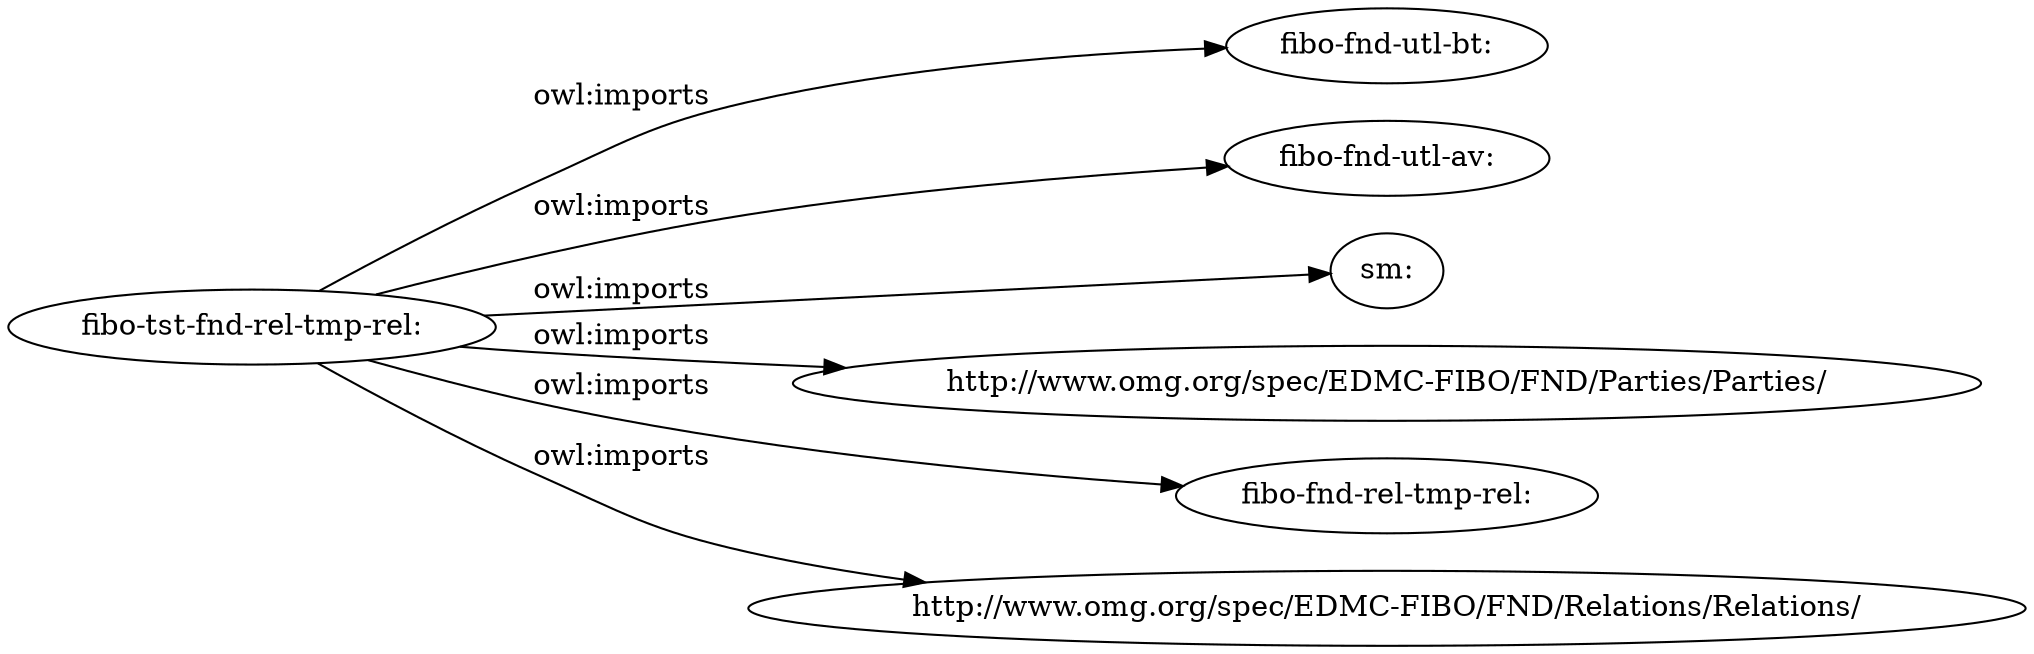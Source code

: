digraph ar2dtool_diagram { 
rankdir=LR;
size="1501"
	"fibo-tst-fnd-rel-tmp-rel:" -> "fibo-fnd-utl-bt:" [ label = "owl:imports" ];
	"fibo-tst-fnd-rel-tmp-rel:" -> "fibo-fnd-utl-av:" [ label = "owl:imports" ];
	"fibo-tst-fnd-rel-tmp-rel:" -> "sm:" [ label = "owl:imports" ];
	"fibo-tst-fnd-rel-tmp-rel:" -> "http://www.omg.org/spec/EDMC-FIBO/FND/Parties/Parties/" [ label = "owl:imports" ];
	"fibo-tst-fnd-rel-tmp-rel:" -> "fibo-fnd-rel-tmp-rel:" [ label = "owl:imports" ];
	"fibo-tst-fnd-rel-tmp-rel:" -> "http://www.omg.org/spec/EDMC-FIBO/FND/Relations/Relations/" [ label = "owl:imports" ];

}
